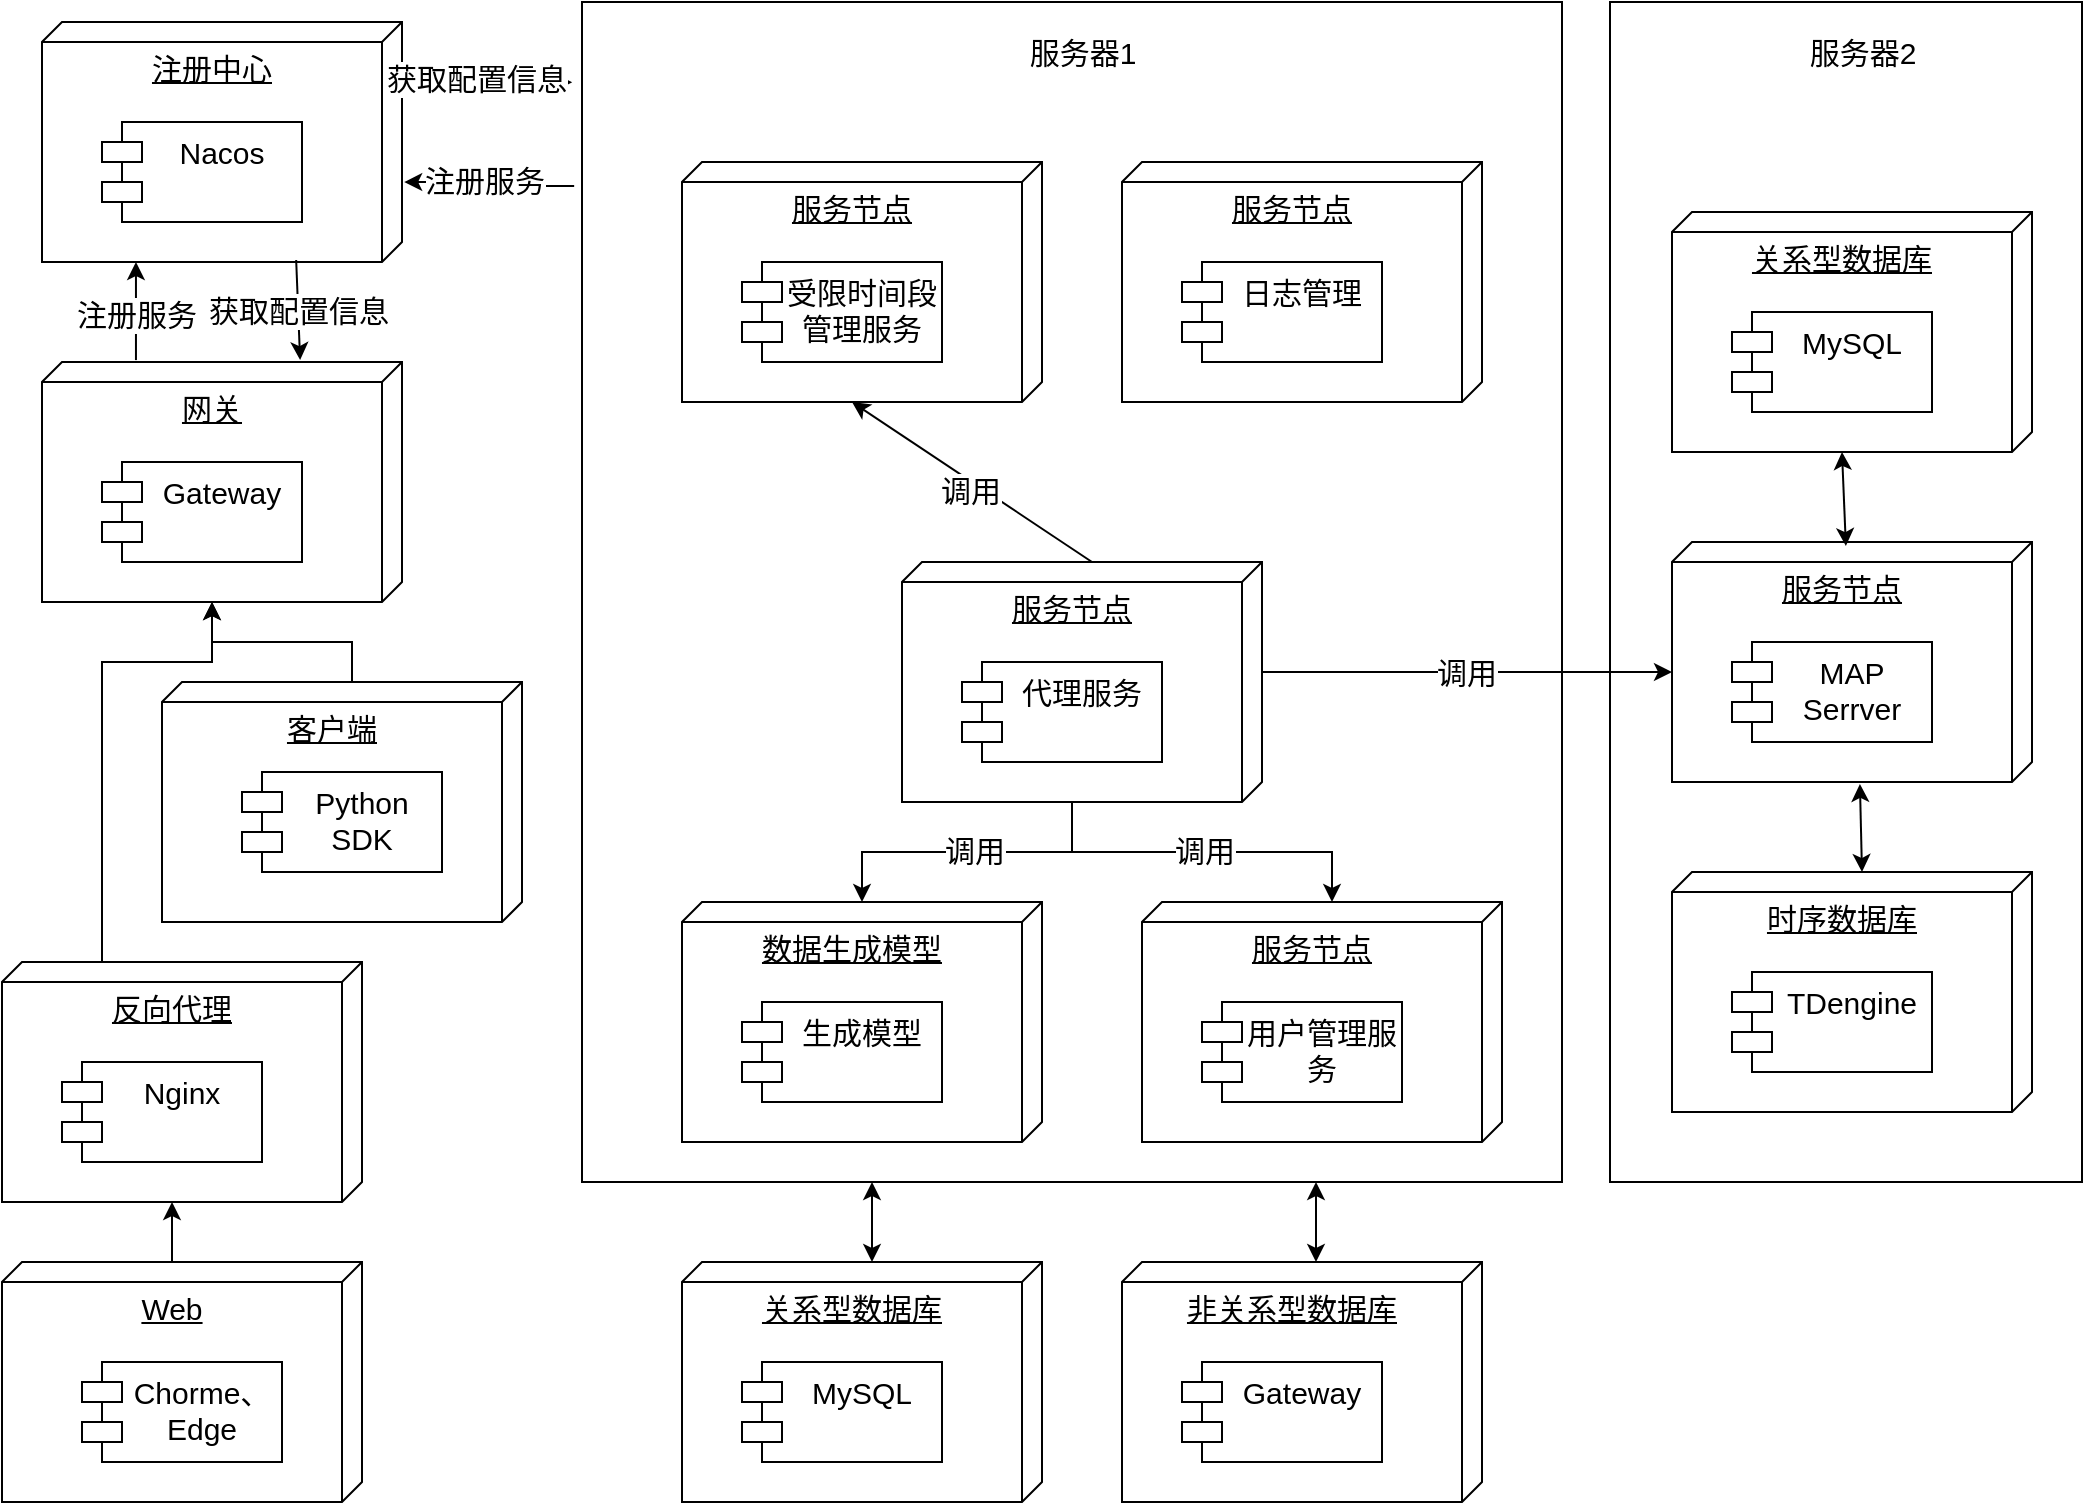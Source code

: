 <mxfile version="24.0.1" type="github">
  <diagram name="第 1 页" id="V-oogjPQDS9fqmX0PhTq">
    <mxGraphModel dx="1562" dy="845" grid="1" gridSize="10" guides="1" tooltips="1" connect="1" arrows="1" fold="1" page="1" pageScale="1" pageWidth="827" pageHeight="1169" math="0" shadow="0">
      <root>
        <mxCell id="0" />
        <mxCell id="1" parent="0" />
        <mxCell id="YCJXvAZseFVuk2YuzXn2-67" value="" style="rounded=0;whiteSpace=wrap;html=1;" parent="1" vertex="1">
          <mxGeometry x="1534" y="70" width="236" height="590" as="geometry" />
        </mxCell>
        <mxCell id="YCJXvAZseFVuk2YuzXn2-41" value="" style="rounded=0;whiteSpace=wrap;html=1;" parent="1" vertex="1">
          <mxGeometry x="1020" y="70" width="490" height="590" as="geometry" />
        </mxCell>
        <mxCell id="YCJXvAZseFVuk2YuzXn2-1" value="Web" style="verticalAlign=top;align=center;spacingTop=8;spacingLeft=2;spacingRight=12;shape=cube;size=10;direction=south;fontStyle=4;html=1;whiteSpace=wrap;fontSize=15;" parent="1" vertex="1">
          <mxGeometry x="730" y="700" width="180" height="120" as="geometry" />
        </mxCell>
        <mxCell id="YCJXvAZseFVuk2YuzXn2-2" value="Chorme、Edge" style="shape=module;align=left;spacingLeft=20;align=center;verticalAlign=top;whiteSpace=wrap;html=1;fontSize=15;" parent="1" vertex="1">
          <mxGeometry x="770" y="750" width="100" height="50" as="geometry" />
        </mxCell>
        <mxCell id="YCJXvAZseFVuk2YuzXn2-65" style="edgeStyle=orthogonalEdgeStyle;rounded=0;orthogonalLoop=1;jettySize=auto;html=1;exitX=0;exitY=0;exitDx=0;exitDy=85;exitPerimeter=0;entryX=0;entryY=0;entryDx=120;entryDy=95;entryPerimeter=0;" parent="1" source="YCJXvAZseFVuk2YuzXn2-3" target="YCJXvAZseFVuk2YuzXn2-7" edge="1">
          <mxGeometry relative="1" as="geometry">
            <mxPoint x="840" y="370" as="targetPoint" />
            <Array as="points">
              <mxPoint x="780" y="550" />
              <mxPoint x="780" y="400" />
              <mxPoint x="835" y="400" />
            </Array>
          </mxGeometry>
        </mxCell>
        <mxCell id="YCJXvAZseFVuk2YuzXn2-3" value="反向代理" style="verticalAlign=top;align=center;spacingTop=8;spacingLeft=2;spacingRight=12;shape=cube;size=10;direction=south;fontStyle=4;html=1;whiteSpace=wrap;fontSize=15;" parent="1" vertex="1">
          <mxGeometry x="730" y="550" width="180" height="120" as="geometry" />
        </mxCell>
        <mxCell id="YCJXvAZseFVuk2YuzXn2-4" value="Nginx" style="shape=module;align=left;spacingLeft=20;align=center;verticalAlign=top;whiteSpace=wrap;html=1;fontSize=15;" parent="1" vertex="1">
          <mxGeometry x="760" y="600" width="100" height="50" as="geometry" />
        </mxCell>
        <mxCell id="YCJXvAZseFVuk2YuzXn2-5" value="客户端" style="verticalAlign=top;align=center;spacingTop=8;spacingLeft=2;spacingRight=12;shape=cube;size=10;direction=south;fontStyle=4;html=1;whiteSpace=wrap;fontSize=15;" parent="1" vertex="1">
          <mxGeometry x="810" y="410" width="180" height="120" as="geometry" />
        </mxCell>
        <mxCell id="YCJXvAZseFVuk2YuzXn2-6" value="Python SDK" style="shape=module;align=left;spacingLeft=20;align=center;verticalAlign=top;whiteSpace=wrap;html=1;fontSize=15;" parent="1" vertex="1">
          <mxGeometry x="850" y="455" width="100" height="50" as="geometry" />
        </mxCell>
        <mxCell id="YCJXvAZseFVuk2YuzXn2-7" value="网关" style="verticalAlign=top;align=center;spacingTop=8;spacingLeft=2;spacingRight=12;shape=cube;size=10;direction=south;fontStyle=4;html=1;whiteSpace=wrap;fontSize=15;" parent="1" vertex="1">
          <mxGeometry x="750" y="250" width="180" height="120" as="geometry" />
        </mxCell>
        <mxCell id="YCJXvAZseFVuk2YuzXn2-8" value="Gateway" style="shape=module;align=left;spacingLeft=20;align=center;verticalAlign=top;whiteSpace=wrap;html=1;fontSize=15;" parent="1" vertex="1">
          <mxGeometry x="780" y="300" width="100" height="50" as="geometry" />
        </mxCell>
        <mxCell id="YCJXvAZseFVuk2YuzXn2-9" value="注册中心" style="verticalAlign=top;align=center;spacingTop=8;spacingLeft=2;spacingRight=12;shape=cube;size=10;direction=south;fontStyle=4;html=1;whiteSpace=wrap;fontSize=15;" parent="1" vertex="1">
          <mxGeometry x="750" y="80" width="180" height="120" as="geometry" />
        </mxCell>
        <mxCell id="YCJXvAZseFVuk2YuzXn2-10" value="Nacos" style="shape=module;align=left;spacingLeft=20;align=center;verticalAlign=top;whiteSpace=wrap;html=1;fontSize=15;" parent="1" vertex="1">
          <mxGeometry x="780" y="130" width="100" height="50" as="geometry" />
        </mxCell>
        <mxCell id="YCJXvAZseFVuk2YuzXn2-12" value="关系型数据库" style="verticalAlign=top;align=center;spacingTop=8;spacingLeft=2;spacingRight=12;shape=cube;size=10;direction=south;fontStyle=4;html=1;whiteSpace=wrap;fontSize=15;" parent="1" vertex="1">
          <mxGeometry x="1070" y="700" width="180" height="120" as="geometry" />
        </mxCell>
        <mxCell id="YCJXvAZseFVuk2YuzXn2-13" value="MySQL" style="shape=module;align=left;spacingLeft=20;align=center;verticalAlign=top;whiteSpace=wrap;html=1;fontSize=15;" parent="1" vertex="1">
          <mxGeometry x="1100" y="750" width="100" height="50" as="geometry" />
        </mxCell>
        <mxCell id="YCJXvAZseFVuk2YuzXn2-14" value="非关系型数据库" style="verticalAlign=top;align=center;spacingTop=8;spacingLeft=2;spacingRight=12;shape=cube;size=10;direction=south;fontStyle=4;html=1;whiteSpace=wrap;fontSize=15;" parent="1" vertex="1">
          <mxGeometry x="1290" y="700" width="180" height="120" as="geometry" />
        </mxCell>
        <mxCell id="YCJXvAZseFVuk2YuzXn2-15" value="Gateway" style="shape=module;align=left;spacingLeft=20;align=center;verticalAlign=top;whiteSpace=wrap;html=1;fontSize=15;" parent="1" vertex="1">
          <mxGeometry x="1320" y="750" width="100" height="50" as="geometry" />
        </mxCell>
        <mxCell id="YCJXvAZseFVuk2YuzXn2-54" style="edgeStyle=orthogonalEdgeStyle;rounded=0;orthogonalLoop=1;jettySize=auto;html=1;exitX=0;exitY=0;exitDx=120;exitDy=95;exitPerimeter=0;fontSize=15;" parent="1" source="YCJXvAZseFVuk2YuzXn2-16" target="YCJXvAZseFVuk2YuzXn2-24" edge="1">
          <mxGeometry relative="1" as="geometry" />
        </mxCell>
        <mxCell id="YCJXvAZseFVuk2YuzXn2-55" value="调用" style="edgeLabel;html=1;align=center;verticalAlign=middle;resizable=0;points=[];fontSize=15;" parent="YCJXvAZseFVuk2YuzXn2-54" vertex="1" connectable="0">
          <mxGeometry x="-0.045" y="-1" relative="1" as="geometry">
            <mxPoint as="offset" />
          </mxGeometry>
        </mxCell>
        <mxCell id="YCJXvAZseFVuk2YuzXn2-16" value="服务节点" style="verticalAlign=top;align=center;spacingTop=8;spacingLeft=2;spacingRight=12;shape=cube;size=10;direction=south;fontStyle=4;html=1;whiteSpace=wrap;fontSize=15;" parent="1" vertex="1">
          <mxGeometry x="1180" y="350" width="180" height="120" as="geometry" />
        </mxCell>
        <mxCell id="YCJXvAZseFVuk2YuzXn2-17" value="代理服务" style="shape=module;align=left;spacingLeft=20;align=center;verticalAlign=top;whiteSpace=wrap;html=1;fontSize=15;" parent="1" vertex="1">
          <mxGeometry x="1210" y="400" width="100" height="50" as="geometry" />
        </mxCell>
        <mxCell id="YCJXvAZseFVuk2YuzXn2-18" value="服务节点" style="verticalAlign=top;align=center;spacingTop=8;spacingLeft=2;spacingRight=12;shape=cube;size=10;direction=south;fontStyle=4;html=1;whiteSpace=wrap;fontSize=15;" parent="1" vertex="1">
          <mxGeometry x="1300" y="520" width="180" height="120" as="geometry" />
        </mxCell>
        <mxCell id="YCJXvAZseFVuk2YuzXn2-19" value="用户管理服务" style="shape=module;align=left;spacingLeft=20;align=center;verticalAlign=top;whiteSpace=wrap;html=1;fontSize=15;" parent="1" vertex="1">
          <mxGeometry x="1330" y="570" width="100" height="50" as="geometry" />
        </mxCell>
        <mxCell id="YCJXvAZseFVuk2YuzXn2-20" value="服务节点" style="verticalAlign=top;align=center;spacingTop=8;spacingLeft=2;spacingRight=12;shape=cube;size=10;direction=south;fontStyle=4;html=1;whiteSpace=wrap;fontSize=15;" parent="1" vertex="1">
          <mxGeometry x="1070" y="150" width="180" height="120" as="geometry" />
        </mxCell>
        <mxCell id="YCJXvAZseFVuk2YuzXn2-21" value="受限时间段管理服务" style="shape=module;align=left;spacingLeft=20;align=center;verticalAlign=top;whiteSpace=wrap;html=1;fontSize=15;" parent="1" vertex="1">
          <mxGeometry x="1100" y="200" width="100" height="50" as="geometry" />
        </mxCell>
        <mxCell id="YCJXvAZseFVuk2YuzXn2-22" value="服务节点" style="verticalAlign=top;align=center;spacingTop=8;spacingLeft=2;spacingRight=12;shape=cube;size=10;direction=south;fontStyle=4;html=1;whiteSpace=wrap;fontSize=15;" parent="1" vertex="1">
          <mxGeometry x="1290" y="150" width="180" height="120" as="geometry" />
        </mxCell>
        <mxCell id="YCJXvAZseFVuk2YuzXn2-23" value="日志管理" style="shape=module;align=left;spacingLeft=20;align=center;verticalAlign=top;whiteSpace=wrap;html=1;fontSize=15;" parent="1" vertex="1">
          <mxGeometry x="1320" y="200" width="100" height="50" as="geometry" />
        </mxCell>
        <mxCell id="YCJXvAZseFVuk2YuzXn2-24" value="数据生成模型" style="verticalAlign=top;align=center;spacingTop=8;spacingLeft=2;spacingRight=12;shape=cube;size=10;direction=south;fontStyle=4;html=1;whiteSpace=wrap;fontSize=15;" parent="1" vertex="1">
          <mxGeometry x="1070" y="520" width="180" height="120" as="geometry" />
        </mxCell>
        <mxCell id="YCJXvAZseFVuk2YuzXn2-25" value="生成模型" style="shape=module;align=left;spacingLeft=20;align=center;verticalAlign=top;whiteSpace=wrap;html=1;fontSize=15;" parent="1" vertex="1">
          <mxGeometry x="1100" y="570" width="100" height="50" as="geometry" />
        </mxCell>
        <mxCell id="YCJXvAZseFVuk2YuzXn2-26" value="服务节点" style="verticalAlign=top;align=center;spacingTop=8;spacingLeft=2;spacingRight=12;shape=cube;size=10;direction=south;fontStyle=4;html=1;whiteSpace=wrap;fontSize=15;" parent="1" vertex="1">
          <mxGeometry x="1565" y="340" width="180" height="120" as="geometry" />
        </mxCell>
        <mxCell id="YCJXvAZseFVuk2YuzXn2-27" value="MAP Serrver" style="shape=module;align=left;spacingLeft=20;align=center;verticalAlign=top;whiteSpace=wrap;html=1;fontSize=15;" parent="1" vertex="1">
          <mxGeometry x="1595" y="390" width="100" height="50" as="geometry" />
        </mxCell>
        <mxCell id="YCJXvAZseFVuk2YuzXn2-28" value="关系型数据库" style="verticalAlign=top;align=center;spacingTop=8;spacingLeft=2;spacingRight=12;shape=cube;size=10;direction=south;fontStyle=4;html=1;whiteSpace=wrap;fontSize=15;" parent="1" vertex="1">
          <mxGeometry x="1565" y="175" width="180" height="120" as="geometry" />
        </mxCell>
        <mxCell id="YCJXvAZseFVuk2YuzXn2-29" value="MySQL" style="shape=module;align=left;spacingLeft=20;align=center;verticalAlign=top;whiteSpace=wrap;html=1;fontSize=15;" parent="1" vertex="1">
          <mxGeometry x="1595" y="225" width="100" height="50" as="geometry" />
        </mxCell>
        <mxCell id="YCJXvAZseFVuk2YuzXn2-30" value="时序数据库" style="verticalAlign=top;align=center;spacingTop=8;spacingLeft=2;spacingRight=12;shape=cube;size=10;direction=south;fontStyle=4;html=1;whiteSpace=wrap;fontSize=15;" parent="1" vertex="1">
          <mxGeometry x="1565" y="505" width="180" height="120" as="geometry" />
        </mxCell>
        <mxCell id="YCJXvAZseFVuk2YuzXn2-31" value="TDengine" style="shape=module;align=left;spacingLeft=20;align=center;verticalAlign=top;whiteSpace=wrap;html=1;fontSize=15;" parent="1" vertex="1">
          <mxGeometry x="1595" y="555" width="100" height="50" as="geometry" />
        </mxCell>
        <mxCell id="YCJXvAZseFVuk2YuzXn2-35" value="" style="endArrow=classic;html=1;rounded=0;entryX=1;entryY=0.739;entryDx=0;entryDy=0;entryPerimeter=0;exitX=-0.008;exitY=0.739;exitDx=0;exitDy=0;exitPerimeter=0;fontSize=15;" parent="1" source="YCJXvAZseFVuk2YuzXn2-7" target="YCJXvAZseFVuk2YuzXn2-9" edge="1">
          <mxGeometry width="50" height="50" relative="1" as="geometry">
            <mxPoint x="796" y="374" as="sourcePoint" />
            <mxPoint x="660" y="200" as="targetPoint" />
          </mxGeometry>
        </mxCell>
        <mxCell id="YCJXvAZseFVuk2YuzXn2-38" value="注册服务" style="edgeLabel;html=1;align=center;verticalAlign=middle;resizable=0;points=[];fontSize=15;" parent="YCJXvAZseFVuk2YuzXn2-35" vertex="1" connectable="0">
          <mxGeometry x="-0.07" relative="1" as="geometry">
            <mxPoint as="offset" />
          </mxGeometry>
        </mxCell>
        <mxCell id="YCJXvAZseFVuk2YuzXn2-39" value="" style="endArrow=classic;html=1;rounded=0;entryX=-0.008;entryY=0.283;entryDx=0;entryDy=0;entryPerimeter=0;fontSize=15;exitX=0.992;exitY=0.294;exitDx=0;exitDy=0;exitPerimeter=0;" parent="1" source="YCJXvAZseFVuk2YuzXn2-9" target="YCJXvAZseFVuk2YuzXn2-7" edge="1">
          <mxGeometry width="50" height="50" relative="1" as="geometry">
            <mxPoint x="879" y="320" as="sourcePoint" />
            <mxPoint x="920" y="290" as="targetPoint" />
            <Array as="points" />
          </mxGeometry>
        </mxCell>
        <mxCell id="YCJXvAZseFVuk2YuzXn2-40" value="获取配置信息" style="edgeLabel;html=1;align=center;verticalAlign=middle;resizable=0;points=[];fontSize=15;" parent="YCJXvAZseFVuk2YuzXn2-39" vertex="1" connectable="0">
          <mxGeometry x="-0.011" relative="1" as="geometry">
            <mxPoint as="offset" />
          </mxGeometry>
        </mxCell>
        <mxCell id="YCJXvAZseFVuk2YuzXn2-44" value="服务器2" style="text;html=1;align=center;verticalAlign=middle;resizable=0;points=[];autosize=1;strokeColor=none;fillColor=none;fontSize=15;" parent="1" vertex="1">
          <mxGeometry x="1620" y="80" width="80" height="30" as="geometry" />
        </mxCell>
        <mxCell id="YCJXvAZseFVuk2YuzXn2-45" style="edgeStyle=orthogonalEdgeStyle;rounded=0;orthogonalLoop=1;jettySize=auto;html=1;exitX=0.242;exitY=0.006;exitDx=0;exitDy=0;exitPerimeter=0;entryX=-0.01;entryY=0.068;entryDx=0;entryDy=0;entryPerimeter=0;fontSize=15;" parent="1" source="YCJXvAZseFVuk2YuzXn2-9" target="YCJXvAZseFVuk2YuzXn2-41" edge="1">
          <mxGeometry relative="1" as="geometry" />
        </mxCell>
        <mxCell id="YCJXvAZseFVuk2YuzXn2-46" value="获取配置信息" style="edgeLabel;html=1;align=center;verticalAlign=middle;resizable=0;points=[];fontSize=15;" parent="YCJXvAZseFVuk2YuzXn2-45" vertex="1" connectable="0">
          <mxGeometry x="-0.137" y="1" relative="1" as="geometry">
            <mxPoint as="offset" />
          </mxGeometry>
        </mxCell>
        <mxCell id="YCJXvAZseFVuk2YuzXn2-47" style="edgeStyle=orthogonalEdgeStyle;rounded=0;orthogonalLoop=1;jettySize=auto;html=1;exitX=-0.008;exitY=0.156;exitDx=0;exitDy=0;entryX=0.667;entryY=-0.006;entryDx=0;entryDy=0;entryPerimeter=0;exitPerimeter=0;fontSize=15;" parent="1" source="YCJXvAZseFVuk2YuzXn2-41" target="YCJXvAZseFVuk2YuzXn2-9" edge="1">
          <mxGeometry relative="1" as="geometry" />
        </mxCell>
        <mxCell id="YCJXvAZseFVuk2YuzXn2-48" value="注册服务" style="edgeLabel;html=1;align=center;verticalAlign=middle;resizable=0;points=[];fontSize=15;" parent="YCJXvAZseFVuk2YuzXn2-47" vertex="1" connectable="0">
          <mxGeometry x="0.093" y="-1" relative="1" as="geometry">
            <mxPoint as="offset" />
          </mxGeometry>
        </mxCell>
        <mxCell id="YCJXvAZseFVuk2YuzXn2-52" value="" style="endArrow=classic;html=1;rounded=0;exitX=0;exitY=0;exitDx=0;exitDy=85;exitPerimeter=0;entryX=0;entryY=0;entryDx=120;entryDy=95;entryPerimeter=0;fontSize=15;" parent="1" source="YCJXvAZseFVuk2YuzXn2-16" target="YCJXvAZseFVuk2YuzXn2-20" edge="1">
          <mxGeometry width="50" height="50" relative="1" as="geometry">
            <mxPoint x="700" y="120" as="sourcePoint" />
            <mxPoint x="750" y="70" as="targetPoint" />
          </mxGeometry>
        </mxCell>
        <mxCell id="YCJXvAZseFVuk2YuzXn2-53" value="调用" style="edgeLabel;html=1;align=center;verticalAlign=middle;resizable=0;points=[];fontSize=15;" parent="YCJXvAZseFVuk2YuzXn2-52" vertex="1" connectable="0">
          <mxGeometry x="-0.019" y="4" relative="1" as="geometry">
            <mxPoint as="offset" />
          </mxGeometry>
        </mxCell>
        <mxCell id="YCJXvAZseFVuk2YuzXn2-56" style="edgeStyle=orthogonalEdgeStyle;rounded=0;orthogonalLoop=1;jettySize=auto;html=1;exitX=0;exitY=0;exitDx=120;exitDy=95;exitPerimeter=0;entryX=0;entryY=0;entryDx=0;entryDy=85;entryPerimeter=0;fontSize=15;" parent="1" source="YCJXvAZseFVuk2YuzXn2-16" target="YCJXvAZseFVuk2YuzXn2-18" edge="1">
          <mxGeometry relative="1" as="geometry" />
        </mxCell>
        <mxCell id="YCJXvAZseFVuk2YuzXn2-57" value="调用" style="edgeLabel;html=1;align=center;verticalAlign=middle;resizable=0;points=[];fontSize=15;" parent="YCJXvAZseFVuk2YuzXn2-56" vertex="1" connectable="0">
          <mxGeometry x="0.011" y="1" relative="1" as="geometry">
            <mxPoint as="offset" />
          </mxGeometry>
        </mxCell>
        <mxCell id="YCJXvAZseFVuk2YuzXn2-58" style="edgeStyle=orthogonalEdgeStyle;rounded=0;orthogonalLoop=1;jettySize=auto;html=1;exitX=0;exitY=0;exitDx=55;exitDy=0;exitPerimeter=0;entryX=0;entryY=0;entryDx=65;entryDy=180;entryPerimeter=0;fontSize=15;" parent="1" source="YCJXvAZseFVuk2YuzXn2-16" target="YCJXvAZseFVuk2YuzXn2-26" edge="1">
          <mxGeometry relative="1" as="geometry" />
        </mxCell>
        <mxCell id="YCJXvAZseFVuk2YuzXn2-59" value="调用" style="edgeLabel;html=1;align=center;verticalAlign=middle;resizable=0;points=[];fontSize=15;" parent="YCJXvAZseFVuk2YuzXn2-58" vertex="1" connectable="0">
          <mxGeometry x="-0.008" relative="1" as="geometry">
            <mxPoint as="offset" />
          </mxGeometry>
        </mxCell>
        <mxCell id="YCJXvAZseFVuk2YuzXn2-60" value="" style="endArrow=classic;startArrow=classic;html=1;rounded=0;exitX=0;exitY=0;exitDx=0;exitDy=85;exitPerimeter=0;fontSize=15;" parent="1" source="YCJXvAZseFVuk2YuzXn2-12" edge="1">
          <mxGeometry width="50" height="50" relative="1" as="geometry">
            <mxPoint x="950" y="740" as="sourcePoint" />
            <mxPoint x="1165" y="660" as="targetPoint" />
          </mxGeometry>
        </mxCell>
        <mxCell id="YCJXvAZseFVuk2YuzXn2-61" value="" style="endArrow=classic;startArrow=classic;html=1;rounded=0;exitX=0;exitY=0;exitDx=0;exitDy=85;exitPerimeter=0;fontSize=15;" parent="1" edge="1">
          <mxGeometry width="50" height="50" relative="1" as="geometry">
            <mxPoint x="1387" y="700" as="sourcePoint" />
            <mxPoint x="1387" y="660" as="targetPoint" />
          </mxGeometry>
        </mxCell>
        <mxCell id="YCJXvAZseFVuk2YuzXn2-62" value="" style="endArrow=classic;startArrow=classic;html=1;rounded=0;exitX=0.017;exitY=0.517;exitDx=0;exitDy=0;exitPerimeter=0;entryX=0;entryY=0;entryDx=120;entryDy=95;entryPerimeter=0;" parent="1" source="YCJXvAZseFVuk2YuzXn2-26" target="YCJXvAZseFVuk2YuzXn2-28" edge="1">
          <mxGeometry width="50" height="50" relative="1" as="geometry">
            <mxPoint x="1745" y="380" as="sourcePoint" />
            <mxPoint x="1655" y="290" as="targetPoint" />
          </mxGeometry>
        </mxCell>
        <mxCell id="YCJXvAZseFVuk2YuzXn2-63" value="" style="endArrow=classic;startArrow=classic;html=1;rounded=0;entryX=0;entryY=0;entryDx=0;entryDy=85;entryPerimeter=0;exitX=1.008;exitY=0.478;exitDx=0;exitDy=0;exitPerimeter=0;" parent="1" source="YCJXvAZseFVuk2YuzXn2-26" target="YCJXvAZseFVuk2YuzXn2-30" edge="1">
          <mxGeometry width="50" height="50" relative="1" as="geometry">
            <mxPoint x="1745" y="410" as="sourcePoint" />
            <mxPoint x="1816" y="339" as="targetPoint" />
          </mxGeometry>
        </mxCell>
        <mxCell id="YCJXvAZseFVuk2YuzXn2-64" style="edgeStyle=orthogonalEdgeStyle;rounded=0;orthogonalLoop=1;jettySize=auto;html=1;exitX=0;exitY=0;exitDx=0;exitDy=85;exitPerimeter=0;entryX=0;entryY=0;entryDx=120;entryDy=95;entryPerimeter=0;" parent="1" source="YCJXvAZseFVuk2YuzXn2-5" target="YCJXvAZseFVuk2YuzXn2-7" edge="1">
          <mxGeometry relative="1" as="geometry" />
        </mxCell>
        <mxCell id="YCJXvAZseFVuk2YuzXn2-66" style="edgeStyle=orthogonalEdgeStyle;rounded=0;orthogonalLoop=1;jettySize=auto;html=1;exitX=0;exitY=0;exitDx=0;exitDy=85;exitPerimeter=0;entryX=0;entryY=0;entryDx=120;entryDy=95;entryPerimeter=0;" parent="1" source="YCJXvAZseFVuk2YuzXn2-1" target="YCJXvAZseFVuk2YuzXn2-3" edge="1">
          <mxGeometry relative="1" as="geometry" />
        </mxCell>
        <mxCell id="0LZDWB6SE_puBfv6YJZZ-1" value="服务器1" style="text;html=1;align=center;verticalAlign=middle;resizable=0;points=[];autosize=1;strokeColor=none;fillColor=none;fontSize=15;" vertex="1" parent="1">
          <mxGeometry x="1230" y="80" width="80" height="30" as="geometry" />
        </mxCell>
      </root>
    </mxGraphModel>
  </diagram>
</mxfile>
